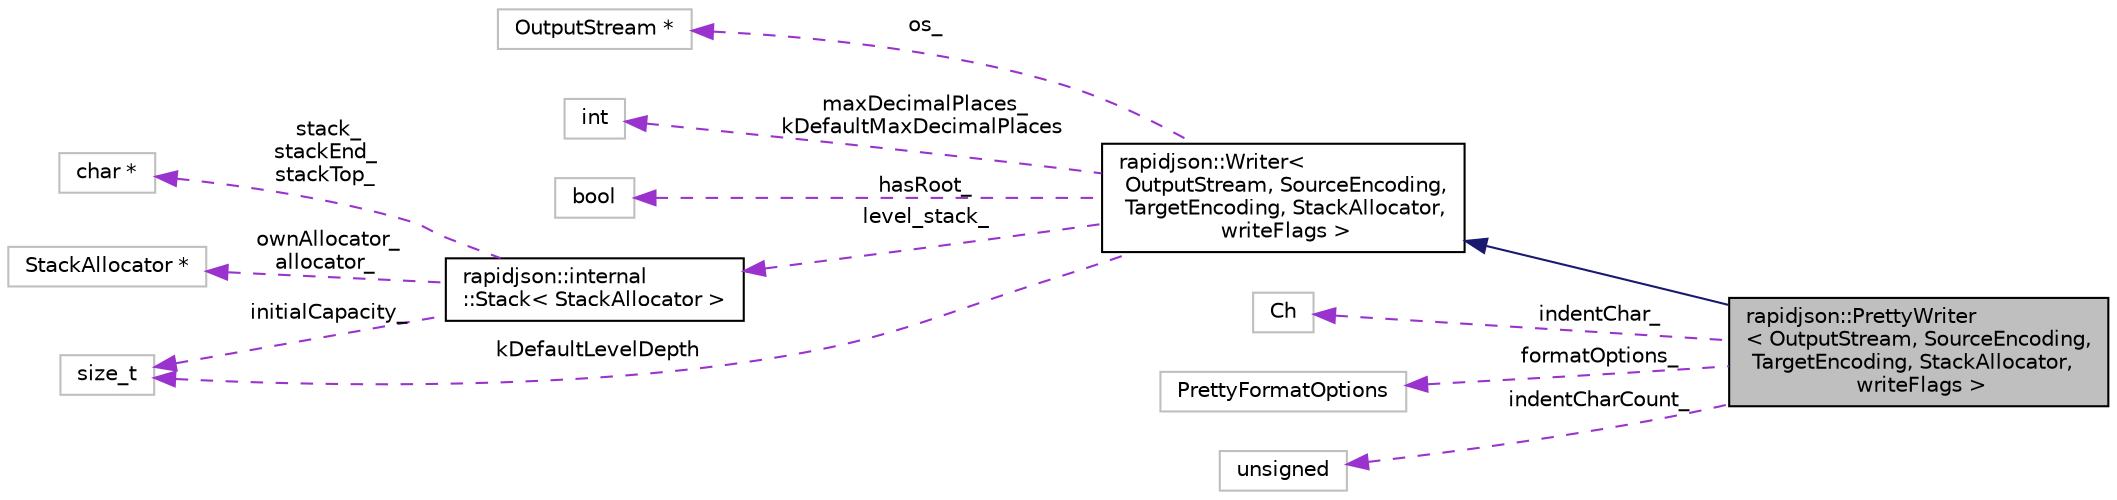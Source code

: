digraph "rapidjson::PrettyWriter&lt; OutputStream, SourceEncoding, TargetEncoding, StackAllocator, writeFlags &gt;"
{
 // INTERACTIVE_SVG=YES
 // LATEX_PDF_SIZE
  edge [fontname="Helvetica",fontsize="10",labelfontname="Helvetica",labelfontsize="10"];
  node [fontname="Helvetica",fontsize="10",shape=record];
  rankdir="LR";
  Node2 [label="rapidjson::PrettyWriter\l\< OutputStream, SourceEncoding,\l TargetEncoding, StackAllocator,\l writeFlags \>",height=0.2,width=0.4,color="black", fillcolor="grey75", style="filled", fontcolor="black",tooltip="Writer with indentation and spacing."];
  Node3 -> Node2 [dir="back",color="midnightblue",fontsize="10",style="solid",fontname="Helvetica"];
  Node3 [label="rapidjson::Writer\<\l OutputStream, SourceEncoding,\l TargetEncoding, StackAllocator,\l writeFlags \>",height=0.2,width=0.4,color="black", fillcolor="white", style="filled",URL="$classrapidjson_1_1_writer.html",tooltip="JSON writer."];
  Node4 -> Node3 [dir="back",color="darkorchid3",fontsize="10",style="dashed",label=" os_" ,fontname="Helvetica"];
  Node4 [label="OutputStream *",height=0.2,width=0.4,color="grey75", fillcolor="white", style="filled",tooltip=" "];
  Node5 -> Node3 [dir="back",color="darkorchid3",fontsize="10",style="dashed",label=" maxDecimalPlaces_\nkDefaultMaxDecimalPlaces" ,fontname="Helvetica"];
  Node5 [label="int",height=0.2,width=0.4,color="grey75", fillcolor="white", style="filled",tooltip=" "];
  Node6 -> Node3 [dir="back",color="darkorchid3",fontsize="10",style="dashed",label=" hasRoot_" ,fontname="Helvetica"];
  Node6 [label="bool",height=0.2,width=0.4,color="grey75", fillcolor="white", style="filled",tooltip=" "];
  Node7 -> Node3 [dir="back",color="darkorchid3",fontsize="10",style="dashed",label=" level_stack_" ,fontname="Helvetica"];
  Node7 [label="rapidjson::internal\l::Stack\< StackAllocator \>",height=0.2,width=0.4,color="black", fillcolor="white", style="filled",URL="$classrapidjson_1_1internal_1_1_stack.html",tooltip=" "];
  Node8 -> Node7 [dir="back",color="darkorchid3",fontsize="10",style="dashed",label=" ownAllocator_\nallocator_" ,fontname="Helvetica"];
  Node8 [label="StackAllocator *",height=0.2,width=0.4,color="grey75", fillcolor="white", style="filled",tooltip=" "];
  Node9 -> Node7 [dir="back",color="darkorchid3",fontsize="10",style="dashed",label=" initialCapacity_" ,fontname="Helvetica"];
  Node9 [label="size_t",height=0.2,width=0.4,color="grey75", fillcolor="white", style="filled",tooltip=" "];
  Node10 -> Node7 [dir="back",color="darkorchid3",fontsize="10",style="dashed",label=" stack_\nstackEnd_\nstackTop_" ,fontname="Helvetica"];
  Node10 [label="char *",height=0.2,width=0.4,color="grey75", fillcolor="white", style="filled",tooltip=" "];
  Node9 -> Node3 [dir="back",color="darkorchid3",fontsize="10",style="dashed",label=" kDefaultLevelDepth" ,fontname="Helvetica"];
  Node11 -> Node2 [dir="back",color="darkorchid3",fontsize="10",style="dashed",label=" indentChar_" ,fontname="Helvetica"];
  Node11 [label="Ch",height=0.2,width=0.4,color="grey75", fillcolor="white", style="filled",tooltip=" "];
  Node12 -> Node2 [dir="back",color="darkorchid3",fontsize="10",style="dashed",label=" formatOptions_" ,fontname="Helvetica"];
  Node12 [label="PrettyFormatOptions",height=0.2,width=0.4,color="grey75", fillcolor="white", style="filled",tooltip=" "];
  Node13 -> Node2 [dir="back",color="darkorchid3",fontsize="10",style="dashed",label=" indentCharCount_" ,fontname="Helvetica"];
  Node13 [label="unsigned",height=0.2,width=0.4,color="grey75", fillcolor="white", style="filled",tooltip=" "];
}
